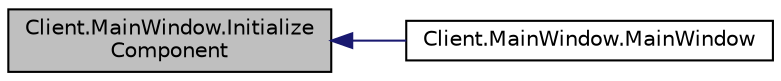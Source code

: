 digraph "Client.MainWindow.InitializeComponent"
{
  edge [fontname="Helvetica",fontsize="10",labelfontname="Helvetica",labelfontsize="10"];
  node [fontname="Helvetica",fontsize="10",shape=record];
  rankdir="LR";
  Node1 [label="Client.MainWindow.Initialize\lComponent",height=0.2,width=0.4,color="black", fillcolor="grey75", style="filled", fontcolor="black"];
  Node1 -> Node2 [dir="back",color="midnightblue",fontsize="10",style="solid",fontname="Helvetica"];
  Node2 [label="Client.MainWindow.MainWindow",height=0.2,width=0.4,color="black", fillcolor="white", style="filled",URL="$class_client_1_1_main_window.html#ae7c58513aeb07a9645724b1215a8c4c7"];
}
